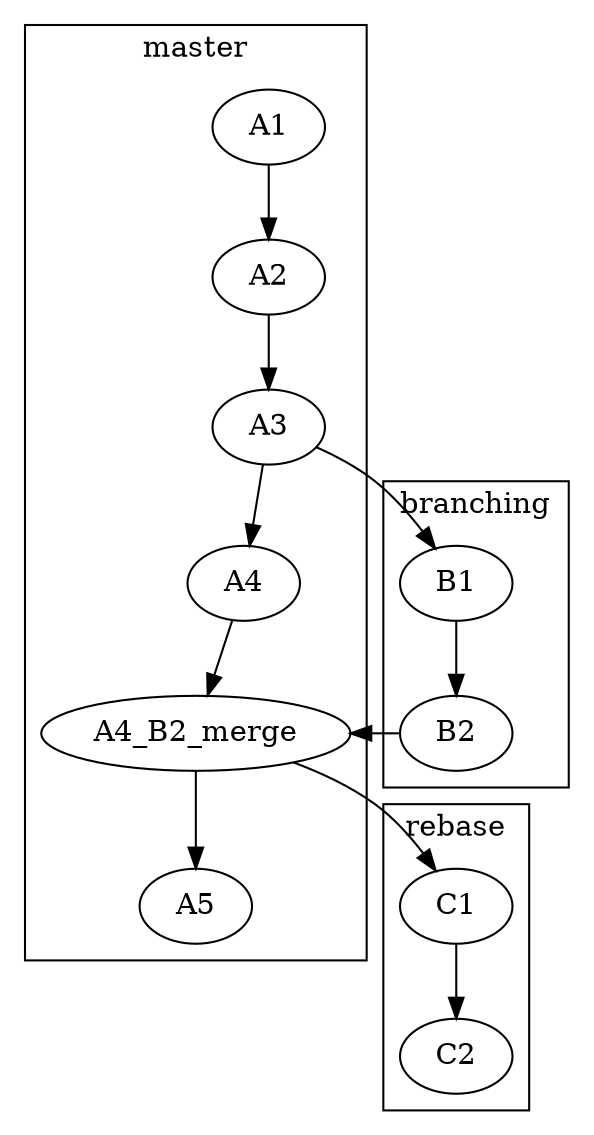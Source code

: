 digraph tree {
    subgraph cluster_master {
        label="master"
        A1 -> A2 -> A3 -> A4 -> A4_B2_merge -> A5
        
//         br_master [shape=rectangle; label="master"]
        
    //     br_master -> A1 [style=dashed]
    //     br_master -> A2 [style=dashed]
//         br_master -> A5
//         
//         {rank=same; A5; br_master}
    }
    
    subgraph cluster_branching {
        label="branching"
        B1 -> B2
//         br_branching [shape=rectangle; label="branching"]
//         br_branching -> B2
//         {rank=same; B2; br_branching}
    }
    
    A3 -> B1
    B2 -> A4_B2_merge
    
    subgraph cluster_rebase {
        label="rebase"
        C1 -> C2
    }
    
    A4_B2_merge -> C1
}








